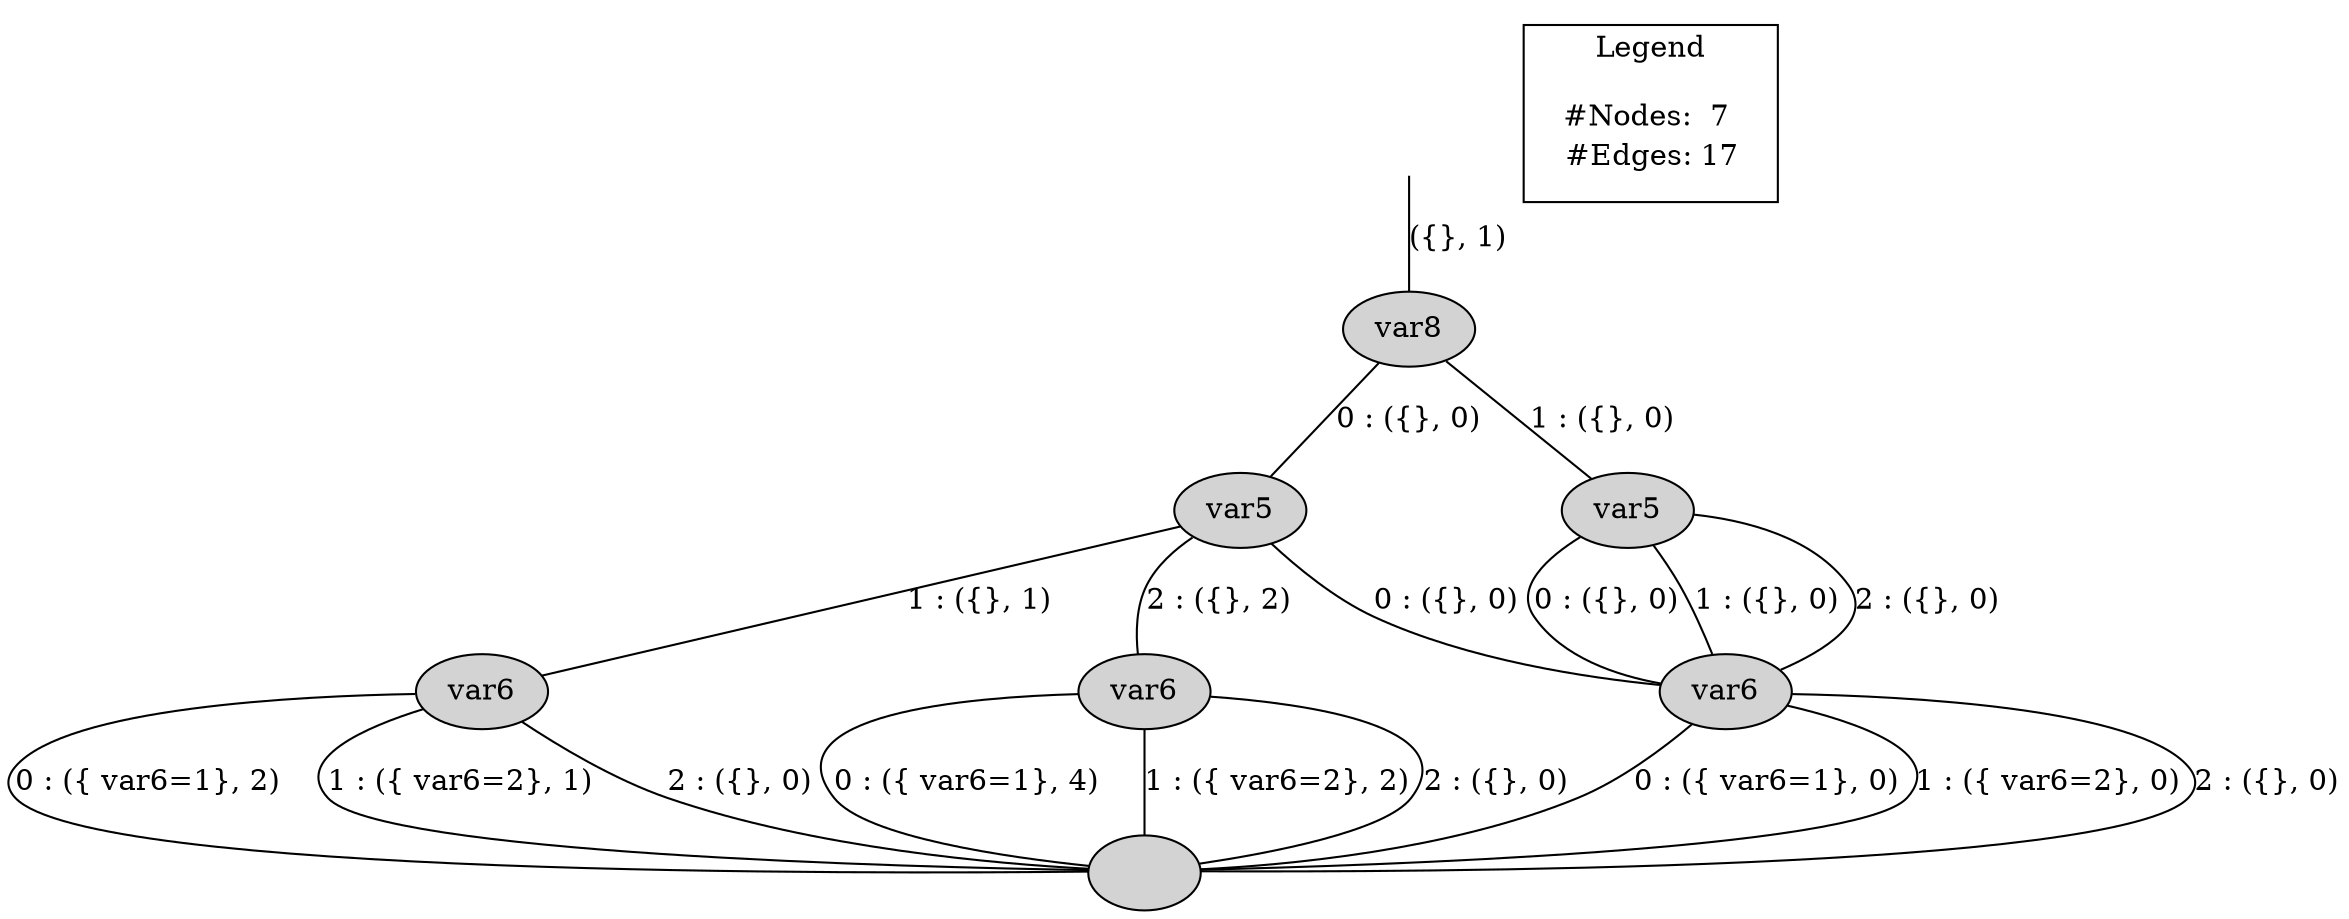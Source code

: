 digraph G {
dummy [style=invis];
dummy -> "6"[arrowhead=none, label="({}, 1)"];
"6"[style=filled, fillcolor=lightgrey, label="var8"];
"6" -> "4" [arrowhead=none,label="0 : ({}, 0)"];
"4"[style=filled, fillcolor=lightgrey, label="var5"];
"4" -> "1" [arrowhead=none,label="0 : ({}, 0)"];
"1"[style=filled, fillcolor=lightgrey, label="var6"];
"1" -> "0" [arrowhead=none,label="0 : ({ var6=1}, 0)"];
"0"[style=filled, fillcolor=lightgrey, label=" "];
"1" -> "0" [arrowhead=none,label="1 : ({ var6=2}, 0)"];
"1" -> "0" [arrowhead=none,label="2 : ({}, 0)"];
"4" -> "2" [arrowhead=none,label="1 : ({}, 1)"];
"2"[style=filled, fillcolor=lightgrey, label="var6"];
"2" -> "0" [arrowhead=none,label="0 : ({ var6=1}, 2)"];
"2" -> "0" [arrowhead=none,label="1 : ({ var6=2}, 1)"];
"2" -> "0" [arrowhead=none,label="2 : ({}, 0)"];
"4" -> "3" [arrowhead=none,label="2 : ({}, 2)"];
"3"[style=filled, fillcolor=lightgrey, label="var6"];
"3" -> "0" [arrowhead=none,label="0 : ({ var6=1}, 4)"];
"3" -> "0" [arrowhead=none,label="1 : ({ var6=2}, 2)"];
"3" -> "0" [arrowhead=none,label="2 : ({}, 0)"];
"6" -> "5" [arrowhead=none,label="1 : ({}, 0)"];
"5"[style=filled, fillcolor=lightgrey, label="var5"];
"5" -> "1" [arrowhead=none,label="0 : ({}, 0)"];
"5" -> "1" [arrowhead=none,label="1 : ({}, 0)"];
"5" -> "1" [arrowhead=none,label="2 : ({}, 0)"];
{rank=same;"0";}
{rank=same;"1";"2";"3";}
{rank=same;"4";"5";}
{rank=same;"6";}
node [shape=plaintext]subgraph cluster_01 {label = "Legend";key [label=<<table border="0" cellpadding="2" cellspacing="0" cellborder="0">  <tr><td align="right" port="i1">#Nodes:</td><td>7</td></tr>  <tr><td align="right" port="i2">#Edges:</td><td>17</td></tr>  </table>>]}}
